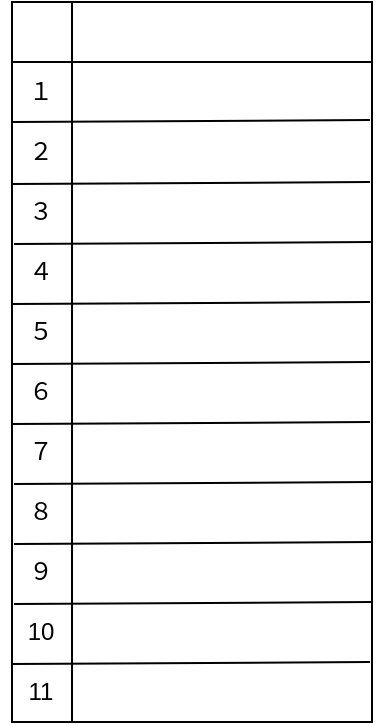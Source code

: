 <mxfile version="27.2.0">
  <diagram name="ページ1" id="fdQCkiyurQQsUdsBse4f">
    <mxGraphModel dx="1281" dy="1731" grid="1" gridSize="10" guides="1" tooltips="1" connect="1" arrows="1" fold="1" page="1" pageScale="1" pageWidth="827" pageHeight="1169" math="0" shadow="0">
      <root>
        <mxCell id="0" />
        <mxCell id="1" parent="0" />
        <mxCell id="rG4kAE8rR3QUM03pJiwQ-5" value="" style="shape=internalStorage;whiteSpace=wrap;html=1;backgroundOutline=1;dx=30;dy=30;" vertex="1" parent="1">
          <mxGeometry x="230" y="-460" width="180" height="360" as="geometry" />
        </mxCell>
        <mxCell id="rG4kAE8rR3QUM03pJiwQ-7" value="" style="endArrow=none;html=1;rounded=0;entryX=0.997;entryY=0.183;entryDx=0;entryDy=0;entryPerimeter=0;" edge="1" parent="1">
          <mxGeometry width="50" height="50" relative="1" as="geometry">
            <mxPoint x="231" y="-339" as="sourcePoint" />
            <mxPoint x="410" y="-340" as="targetPoint" />
          </mxGeometry>
        </mxCell>
        <mxCell id="rG4kAE8rR3QUM03pJiwQ-8" value="" style="endArrow=none;html=1;rounded=0;entryX=0.997;entryY=0.183;entryDx=0;entryDy=0;entryPerimeter=0;" edge="1" parent="1">
          <mxGeometry width="50" height="50" relative="1" as="geometry">
            <mxPoint x="230" y="-369" as="sourcePoint" />
            <mxPoint x="409" y="-370" as="targetPoint" />
          </mxGeometry>
        </mxCell>
        <mxCell id="rG4kAE8rR3QUM03pJiwQ-9" value="" style="endArrow=none;html=1;rounded=0;entryX=0.997;entryY=0.183;entryDx=0;entryDy=0;entryPerimeter=0;" edge="1" parent="1">
          <mxGeometry width="50" height="50" relative="1" as="geometry">
            <mxPoint x="230" y="-249" as="sourcePoint" />
            <mxPoint x="409" y="-250" as="targetPoint" />
          </mxGeometry>
        </mxCell>
        <mxCell id="rG4kAE8rR3QUM03pJiwQ-10" value="" style="endArrow=none;html=1;rounded=0;entryX=0.997;entryY=0.183;entryDx=0;entryDy=0;entryPerimeter=0;" edge="1" parent="1">
          <mxGeometry width="50" height="50" relative="1" as="geometry">
            <mxPoint x="230" y="-309" as="sourcePoint" />
            <mxPoint x="409" y="-310" as="targetPoint" />
          </mxGeometry>
        </mxCell>
        <mxCell id="rG4kAE8rR3QUM03pJiwQ-11" value="" style="endArrow=none;html=1;rounded=0;entryX=0.997;entryY=0.183;entryDx=0;entryDy=0;entryPerimeter=0;" edge="1" parent="1">
          <mxGeometry width="50" height="50" relative="1" as="geometry">
            <mxPoint x="230" y="-279" as="sourcePoint" />
            <mxPoint x="409" y="-280" as="targetPoint" />
          </mxGeometry>
        </mxCell>
        <mxCell id="rG4kAE8rR3QUM03pJiwQ-12" value="" style="endArrow=none;html=1;rounded=0;entryX=0.997;entryY=0.183;entryDx=0;entryDy=0;entryPerimeter=0;" edge="1" parent="1">
          <mxGeometry width="50" height="50" relative="1" as="geometry">
            <mxPoint x="231" y="-189" as="sourcePoint" />
            <mxPoint x="410" y="-190" as="targetPoint" />
          </mxGeometry>
        </mxCell>
        <mxCell id="rG4kAE8rR3QUM03pJiwQ-13" value="" style="endArrow=none;html=1;rounded=0;entryX=0.997;entryY=0.183;entryDx=0;entryDy=0;entryPerimeter=0;" edge="1" parent="1">
          <mxGeometry width="50" height="50" relative="1" as="geometry">
            <mxPoint x="231" y="-219" as="sourcePoint" />
            <mxPoint x="410" y="-220" as="targetPoint" />
          </mxGeometry>
        </mxCell>
        <mxCell id="rG4kAE8rR3QUM03pJiwQ-14" value="" style="endArrow=none;html=1;rounded=0;entryX=0.997;entryY=0.183;entryDx=0;entryDy=0;entryPerimeter=0;" edge="1" parent="1">
          <mxGeometry width="50" height="50" relative="1" as="geometry">
            <mxPoint x="231" y="-159" as="sourcePoint" />
            <mxPoint x="410" y="-160" as="targetPoint" />
          </mxGeometry>
        </mxCell>
        <mxCell id="rG4kAE8rR3QUM03pJiwQ-15" value="１" style="text;html=1;align=center;verticalAlign=middle;resizable=0;points=[];autosize=1;strokeColor=none;fillColor=none;" vertex="1" parent="1">
          <mxGeometry x="224" y="-430" width="40" height="30" as="geometry" />
        </mxCell>
        <mxCell id="rG4kAE8rR3QUM03pJiwQ-16" value="２" style="text;html=1;align=center;verticalAlign=middle;resizable=0;points=[];autosize=1;strokeColor=none;fillColor=none;" vertex="1" parent="1">
          <mxGeometry x="224" y="-400" width="40" height="30" as="geometry" />
        </mxCell>
        <mxCell id="rG4kAE8rR3QUM03pJiwQ-17" value="３" style="text;html=1;align=center;verticalAlign=middle;resizable=0;points=[];autosize=1;strokeColor=none;fillColor=none;" vertex="1" parent="1">
          <mxGeometry x="224" y="-370" width="40" height="30" as="geometry" />
        </mxCell>
        <mxCell id="rG4kAE8rR3QUM03pJiwQ-18" value="４" style="text;html=1;align=center;verticalAlign=middle;resizable=0;points=[];autosize=1;strokeColor=none;fillColor=none;" vertex="1" parent="1">
          <mxGeometry x="224" y="-340" width="40" height="30" as="geometry" />
        </mxCell>
        <mxCell id="rG4kAE8rR3QUM03pJiwQ-19" value="５" style="text;html=1;align=center;verticalAlign=middle;resizable=0;points=[];autosize=1;strokeColor=none;fillColor=none;" vertex="1" parent="1">
          <mxGeometry x="224" y="-310" width="40" height="30" as="geometry" />
        </mxCell>
        <mxCell id="rG4kAE8rR3QUM03pJiwQ-20" value="６" style="text;html=1;align=center;verticalAlign=middle;resizable=0;points=[];autosize=1;strokeColor=none;fillColor=none;" vertex="1" parent="1">
          <mxGeometry x="224" y="-280" width="40" height="30" as="geometry" />
        </mxCell>
        <mxCell id="rG4kAE8rR3QUM03pJiwQ-21" value="７" style="text;html=1;align=center;verticalAlign=middle;resizable=0;points=[];autosize=1;strokeColor=none;fillColor=none;" vertex="1" parent="1">
          <mxGeometry x="224" y="-250" width="40" height="30" as="geometry" />
        </mxCell>
        <mxCell id="rG4kAE8rR3QUM03pJiwQ-22" value="８" style="text;html=1;align=center;verticalAlign=middle;resizable=0;points=[];autosize=1;strokeColor=none;fillColor=none;" vertex="1" parent="1">
          <mxGeometry x="224" y="-220" width="40" height="30" as="geometry" />
        </mxCell>
        <mxCell id="rG4kAE8rR3QUM03pJiwQ-23" value="９" style="text;html=1;align=center;verticalAlign=middle;resizable=0;points=[];autosize=1;strokeColor=none;fillColor=none;" vertex="1" parent="1">
          <mxGeometry x="224" y="-190" width="40" height="30" as="geometry" />
        </mxCell>
        <mxCell id="rG4kAE8rR3QUM03pJiwQ-24" value="" style="endArrow=none;html=1;rounded=0;entryX=0.997;entryY=0.183;entryDx=0;entryDy=0;entryPerimeter=0;" edge="1" parent="1">
          <mxGeometry width="50" height="50" relative="1" as="geometry">
            <mxPoint x="230" y="-129" as="sourcePoint" />
            <mxPoint x="409" y="-130" as="targetPoint" />
          </mxGeometry>
        </mxCell>
        <mxCell id="rG4kAE8rR3QUM03pJiwQ-25" value="10" style="text;html=1;align=center;verticalAlign=middle;resizable=0;points=[];autosize=1;strokeColor=none;fillColor=none;" vertex="1" parent="1">
          <mxGeometry x="224" y="-160" width="40" height="30" as="geometry" />
        </mxCell>
        <mxCell id="rG4kAE8rR3QUM03pJiwQ-26" value="11" style="text;html=1;align=center;verticalAlign=middle;resizable=0;points=[];autosize=1;strokeColor=none;fillColor=none;" vertex="1" parent="1">
          <mxGeometry x="224" y="-130" width="40" height="30" as="geometry" />
        </mxCell>
        <mxCell id="rG4kAE8rR3QUM03pJiwQ-27" value="" style="endArrow=none;html=1;rounded=0;entryX=0.997;entryY=0.183;entryDx=0;entryDy=0;entryPerimeter=0;" edge="1" parent="1">
          <mxGeometry width="50" height="50" relative="1" as="geometry">
            <mxPoint x="230" y="-400" as="sourcePoint" />
            <mxPoint x="409" y="-401" as="targetPoint" />
          </mxGeometry>
        </mxCell>
      </root>
    </mxGraphModel>
  </diagram>
</mxfile>
